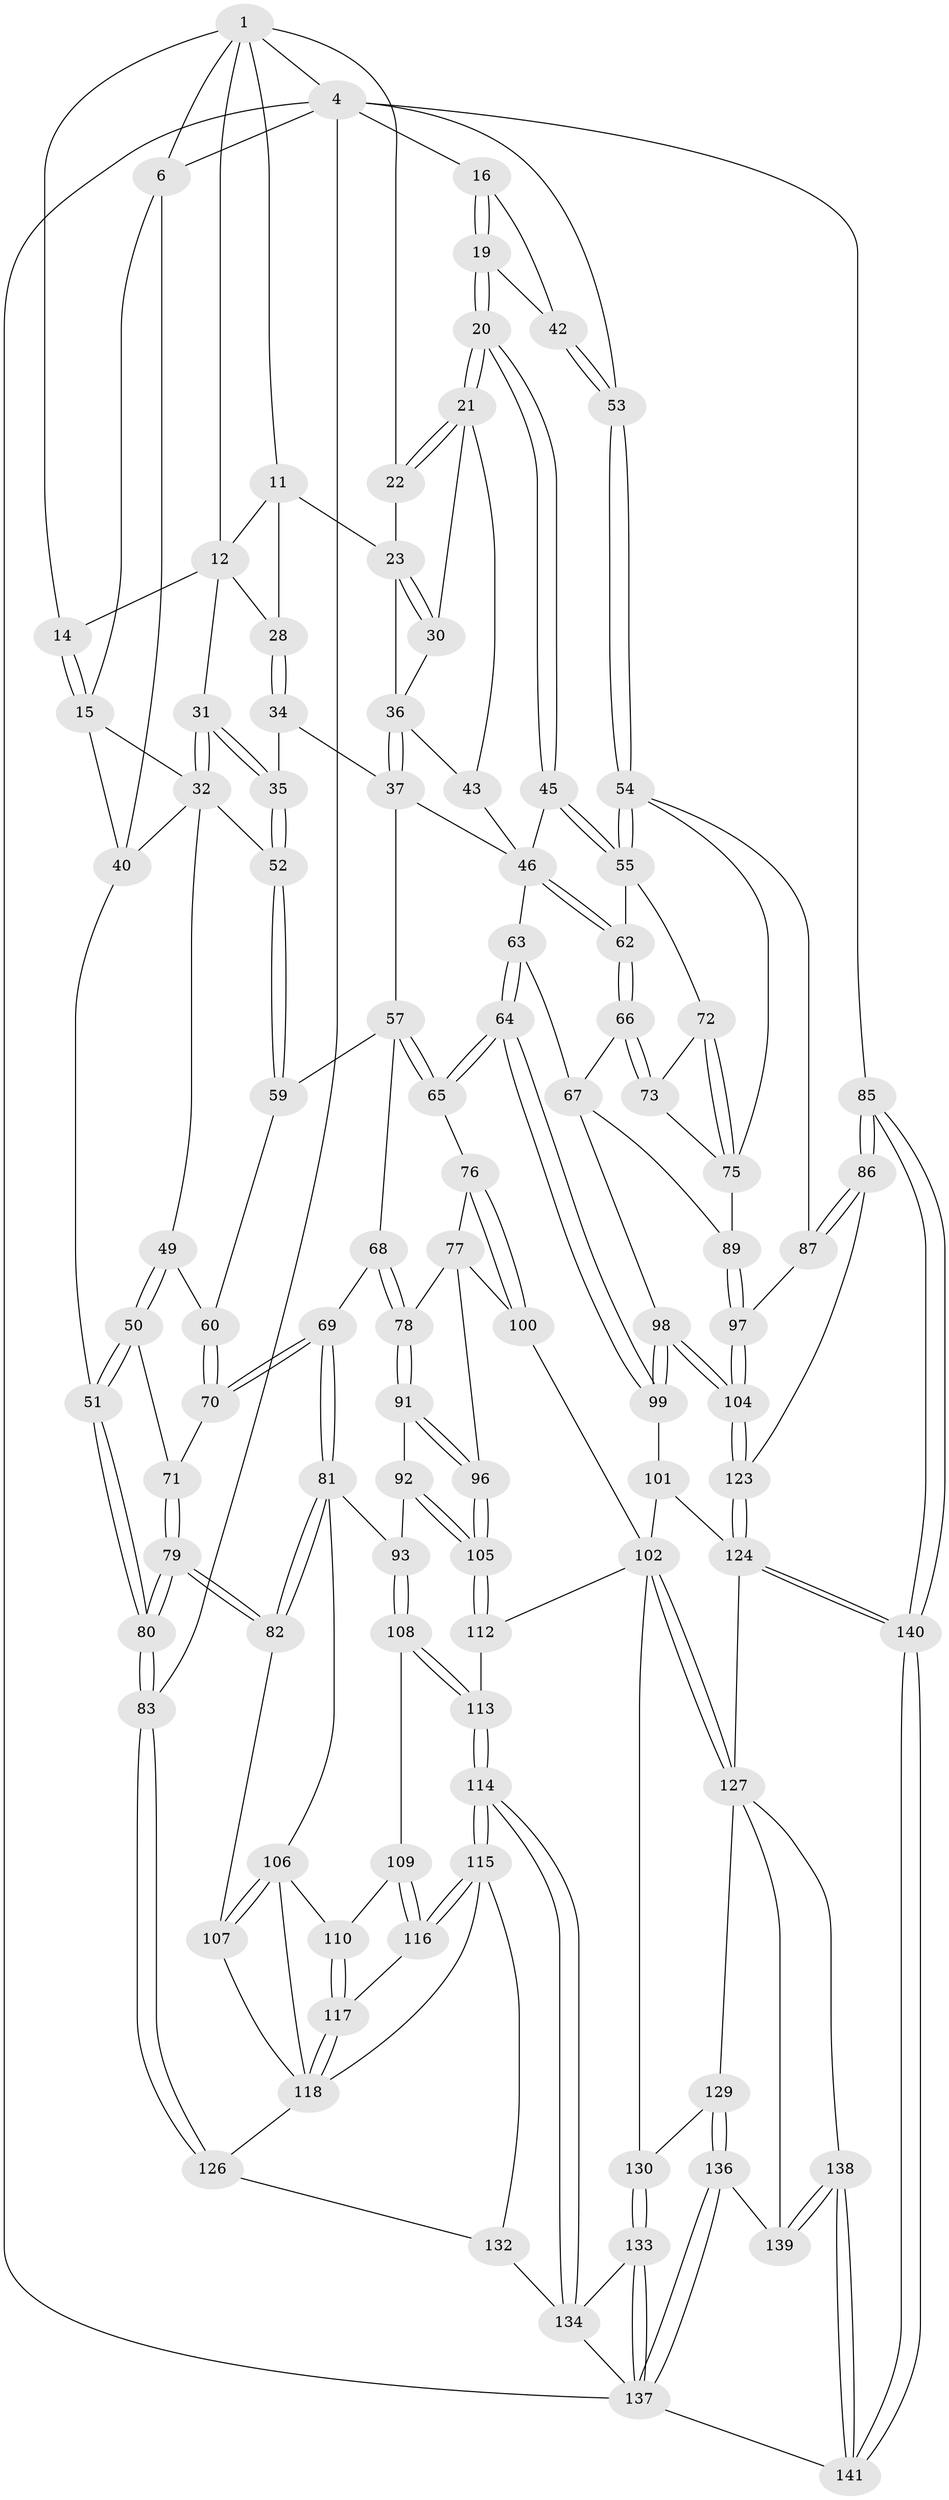 // original degree distribution, {3: 0.02097902097902098, 4: 0.21678321678321677, 6: 0.2097902097902098, 5: 0.5524475524475524}
// Generated by graph-tools (version 1.1) at 2025/21/03/04/25 18:21:19]
// undirected, 100 vertices, 242 edges
graph export_dot {
graph [start="1"]
  node [color=gray90,style=filled];
  1 [pos="+0.27552597246175703+0",super="+2+7"];
  4 [pos="+0.786305691755525+0",super="+18+5"];
  6 [pos="+0+0",super="+8"];
  11 [pos="+0.3328941731467065+0.05909982269521723",super="+25"];
  12 [pos="+0.32203478474670344+0.07180806470297814",super="+26"];
  14 [pos="+0.15292883289313888+0.14391303482496764"];
  15 [pos="+0.07037525355285633+0.16587130399947642",super="+33"];
  16 [pos="+0.9040703852882026+0.09143494326402923",super="+17"];
  19 [pos="+0.862046919392384+0.2608893850931881"];
  20 [pos="+0.8241867706907302+0.2825022060402338"];
  21 [pos="+0.7820622843121572+0.24777596390370044",super="+29"];
  22 [pos="+0.6519082080978672+0.021229785786083064"];
  23 [pos="+0.6443804236723332+0.03166704357131534",super="+24"];
  28 [pos="+0.34198423837035424+0.28035360834921624"];
  30 [pos="+0.612528632229195+0.19010133698071555"];
  31 [pos="+0.21602657271941306+0.2966808533309739"];
  32 [pos="+0.17806460533983864+0.2925706257120823",super="+44"];
  34 [pos="+0.33507404603690916+0.32150943427107675"];
  35 [pos="+0.26215344728931994+0.33768197371525177"];
  36 [pos="+0.5143420045571343+0.31263377461257863",super="+39"];
  37 [pos="+0.46207918950806953+0.3533873740325185",super="+38"];
  40 [pos="+0.07221226620850889+0.3061106401416437",super="+41"];
  42 [pos="+0.8697494293558655+0.2601405455538922"];
  43 [pos="+0.6033645708309374+0.33235201839157535"];
  45 [pos="+0.8221291928514745+0.3113112269696886"];
  46 [pos="+0.7790728469874172+0.37446149127659695",super="+47"];
  49 [pos="+0.06222349002070585+0.44504336975818815"];
  50 [pos="+0.036263066959889366+0.47173209120201"];
  51 [pos="+0+0.5242359329105557"];
  52 [pos="+0.25538698621479344+0.3494245145563373"];
  53 [pos="+1+0.4025303438314608"];
  54 [pos="+1+0.4758904263144036",super="+74"];
  55 [pos="+0.9730406200112951+0.45758292946962126",super="+61"];
  57 [pos="+0.4025958189179898+0.4457030912025378",super="+58"];
  59 [pos="+0.23213413196479316+0.42825980259509344"];
  60 [pos="+0.2262378954434951+0.43294525295980485"];
  62 [pos="+0.8039729890775278+0.49345693963396325"];
  63 [pos="+0.6064292203126771+0.5897497403100751"];
  64 [pos="+0.5859143365976804+0.6165262272293507"];
  65 [pos="+0.5560604345465319+0.6163176771573146"];
  66 [pos="+0.7713559373869374+0.5622870468460675"];
  67 [pos="+0.7239606098917876+0.5749468981735014",super="+90"];
  68 [pos="+0.3169840381900084+0.5830836392539589"];
  69 [pos="+0.17003596667756898+0.5747426946398557"];
  70 [pos="+0.16205337271795053+0.5584636507428632"];
  71 [pos="+0.15857978628831432+0.5562963467396905"];
  72 [pos="+0.8995584969268724+0.5537375538937914"];
  73 [pos="+0.8462744044714927+0.6118667581716468"];
  75 [pos="+1+0.6397980120759992",super="+88"];
  76 [pos="+0.5455644805990753+0.6197368086807883"];
  77 [pos="+0.3859288115571069+0.6267108283654762",super="+95"];
  78 [pos="+0.3308377670024315+0.606314407307223"];
  79 [pos="+0+0.6924767878058117"];
  80 [pos="+0+0.6885021137434154"];
  81 [pos="+0.13322365097884703+0.6776045992983502",super="+94"];
  82 [pos="+0+0.709961734698995"];
  83 [pos="+0+0.9654696187866735"];
  85 [pos="+1+1"];
  86 [pos="+1+0.8161464516983836"];
  87 [pos="+1+0.7189043535139723"];
  89 [pos="+0.845558926561118+0.678287817905384"];
  91 [pos="+0.29504800663607644+0.6649684632347197"];
  92 [pos="+0.2305153073010988+0.721806954567813"];
  93 [pos="+0.21056450007677258+0.7278230072256866"];
  96 [pos="+0.3580219592579691+0.7807399602866898"];
  97 [pos="+0.9691190920980475+0.7485351372588663"];
  98 [pos="+0.7556815103415881+0.7974324340477215"];
  99 [pos="+0.632030076308002+0.743743677433842"];
  100 [pos="+0.41555120732125156+0.792688564130507"];
  101 [pos="+0.6026110756996153+0.7875626884042326"];
  102 [pos="+0.45623150997292733+0.8432891782316949",super="+103"];
  104 [pos="+0.7995925837247446+0.8589824290069364"];
  105 [pos="+0.33717335320870945+0.7907667786242762"];
  106 [pos="+0.1346444020681123+0.7985819596141295",super="+111"];
  107 [pos="+0.05194475273666371+0.8039209620955651"];
  108 [pos="+0.21558862243444418+0.7644085448118323"];
  109 [pos="+0.19026712964036566+0.8010142705827088"];
  110 [pos="+0.1753115046691173+0.8140015744824405"];
  112 [pos="+0.291900764076157+0.8591012336661319"];
  113 [pos="+0.2602653446634933+0.861062173381509"];
  114 [pos="+0.23509377110668184+0.8809347635343389"];
  115 [pos="+0.22051390482803826+0.879024091142645",super="+122"];
  116 [pos="+0.19136117628557073+0.8441286496674038"];
  117 [pos="+0.1749417079860385+0.8330271121794229"];
  118 [pos="+0.13914418254330876+0.8412155561892662",super="+119"];
  123 [pos="+0.8007609960907858+0.8662302670100999"];
  124 [pos="+0.8232566722548301+1",super="+125"];
  126 [pos="+0.09266450847908998+0.9104906513406187"];
  127 [pos="+0.4519672194202535+0.892345045939844",super="+131+128"];
  129 [pos="+0.37921059313013716+0.9224428578571944"];
  130 [pos="+0.33513076090053634+0.9062655855813987"];
  132 [pos="+0.12539037314888823+0.9684566127375618"];
  133 [pos="+0.3003371526154772+0.9683125096216356"];
  134 [pos="+0.2317583423747821+0.9438828664580712",super="+135"];
  136 [pos="+0.374156641695471+0.9718240185455786"];
  137 [pos="+0.3309009471086344+1",super="+142"];
  138 [pos="+0.5104461938842335+1"];
  139 [pos="+0.470611955045425+0.9967874375696976"];
  140 [pos="+0.9212085958920113+1"];
  141 [pos="+0.5241279333691804+1"];
  1 -- 11;
  1 -- 4;
  1 -- 22;
  1 -- 12;
  1 -- 6;
  1 -- 14;
  4 -- 53;
  4 -- 85 [weight=2];
  4 -- 83;
  4 -- 6 [weight=2];
  4 -- 16;
  4 -- 137;
  6 -- 15;
  6 -- 40;
  11 -- 12;
  11 -- 28;
  11 -- 23;
  12 -- 28;
  12 -- 14;
  12 -- 31;
  14 -- 15;
  14 -- 15;
  15 -- 32;
  15 -- 40;
  16 -- 19;
  16 -- 19;
  16 -- 42;
  19 -- 20;
  19 -- 20;
  19 -- 42;
  20 -- 21;
  20 -- 21;
  20 -- 45;
  20 -- 45;
  21 -- 22;
  21 -- 22;
  21 -- 43;
  21 -- 30;
  22 -- 23;
  23 -- 30;
  23 -- 30;
  23 -- 36;
  28 -- 34;
  28 -- 34;
  30 -- 36;
  31 -- 32;
  31 -- 32;
  31 -- 35;
  31 -- 35;
  32 -- 49;
  32 -- 40;
  32 -- 52;
  34 -- 35;
  34 -- 37;
  35 -- 52;
  35 -- 52;
  36 -- 37;
  36 -- 37;
  36 -- 43;
  37 -- 57;
  37 -- 46;
  40 -- 51;
  42 -- 53;
  42 -- 53;
  43 -- 46;
  45 -- 46;
  45 -- 55;
  45 -- 55;
  46 -- 62;
  46 -- 62;
  46 -- 63;
  49 -- 50;
  49 -- 50;
  49 -- 60;
  50 -- 51;
  50 -- 51;
  50 -- 71;
  51 -- 80;
  51 -- 80;
  52 -- 59;
  52 -- 59;
  53 -- 54;
  53 -- 54;
  54 -- 55;
  54 -- 55;
  54 -- 75;
  54 -- 87;
  55 -- 72;
  55 -- 62;
  57 -- 65;
  57 -- 65;
  57 -- 59;
  57 -- 68;
  59 -- 60;
  60 -- 70;
  60 -- 70;
  62 -- 66;
  62 -- 66;
  63 -- 64;
  63 -- 64;
  63 -- 67;
  64 -- 65;
  64 -- 65;
  64 -- 99;
  64 -- 99;
  65 -- 76;
  66 -- 67;
  66 -- 73;
  66 -- 73;
  67 -- 89;
  67 -- 98;
  68 -- 69;
  68 -- 78;
  68 -- 78;
  69 -- 70;
  69 -- 70;
  69 -- 81;
  69 -- 81;
  70 -- 71;
  71 -- 79;
  71 -- 79;
  72 -- 73;
  72 -- 75;
  72 -- 75;
  73 -- 75;
  75 -- 89;
  76 -- 77;
  76 -- 100;
  76 -- 100;
  77 -- 78;
  77 -- 96;
  77 -- 100;
  78 -- 91;
  78 -- 91;
  79 -- 80;
  79 -- 80;
  79 -- 82;
  79 -- 82;
  80 -- 83;
  80 -- 83;
  81 -- 82;
  81 -- 82;
  81 -- 106;
  81 -- 93;
  82 -- 107;
  83 -- 126;
  83 -- 126;
  85 -- 86;
  85 -- 86;
  85 -- 140;
  85 -- 140;
  86 -- 87;
  86 -- 87;
  86 -- 123;
  87 -- 97;
  89 -- 97;
  89 -- 97;
  91 -- 92;
  91 -- 96;
  91 -- 96;
  92 -- 93;
  92 -- 105;
  92 -- 105;
  93 -- 108;
  93 -- 108;
  96 -- 105;
  96 -- 105;
  97 -- 104;
  97 -- 104;
  98 -- 99;
  98 -- 99;
  98 -- 104;
  98 -- 104;
  99 -- 101;
  100 -- 102;
  101 -- 102;
  101 -- 124;
  102 -- 127;
  102 -- 127;
  102 -- 112;
  102 -- 130;
  104 -- 123;
  104 -- 123;
  105 -- 112;
  105 -- 112;
  106 -- 107;
  106 -- 107;
  106 -- 118;
  106 -- 110;
  107 -- 118;
  108 -- 109;
  108 -- 113;
  108 -- 113;
  109 -- 110;
  109 -- 116;
  109 -- 116;
  110 -- 117;
  110 -- 117;
  112 -- 113;
  113 -- 114;
  113 -- 114;
  114 -- 115;
  114 -- 115;
  114 -- 134;
  114 -- 134;
  115 -- 116;
  115 -- 116;
  115 -- 132;
  115 -- 118;
  116 -- 117;
  117 -- 118;
  117 -- 118;
  118 -- 126;
  123 -- 124;
  123 -- 124;
  124 -- 140;
  124 -- 140;
  124 -- 127;
  126 -- 132;
  127 -- 138;
  127 -- 129;
  127 -- 139;
  129 -- 130;
  129 -- 136;
  129 -- 136;
  130 -- 133;
  130 -- 133;
  132 -- 134;
  133 -- 134;
  133 -- 137;
  133 -- 137;
  134 -- 137;
  136 -- 137;
  136 -- 137;
  136 -- 139;
  137 -- 141;
  138 -- 139;
  138 -- 139;
  138 -- 141;
  138 -- 141;
  140 -- 141;
  140 -- 141;
}

